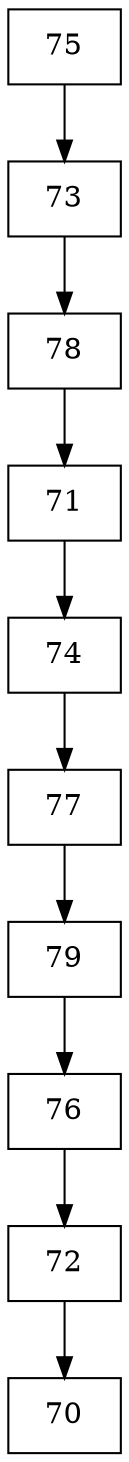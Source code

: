 digraph G {
  node [shape=record];
  node0 [label="{75}"];
  node0 -> node1;
  node1 [label="{73}"];
  node1 -> node2;
  node2 [label="{78}"];
  node2 -> node3;
  node3 [label="{71}"];
  node3 -> node4;
  node4 [label="{74}"];
  node4 -> node5;
  node5 [label="{77}"];
  node5 -> node6;
  node6 [label="{79}"];
  node6 -> node7;
  node7 [label="{76}"];
  node7 -> node8;
  node8 [label="{72}"];
  node8 -> node9;
  node9 [label="{70}"];
}
